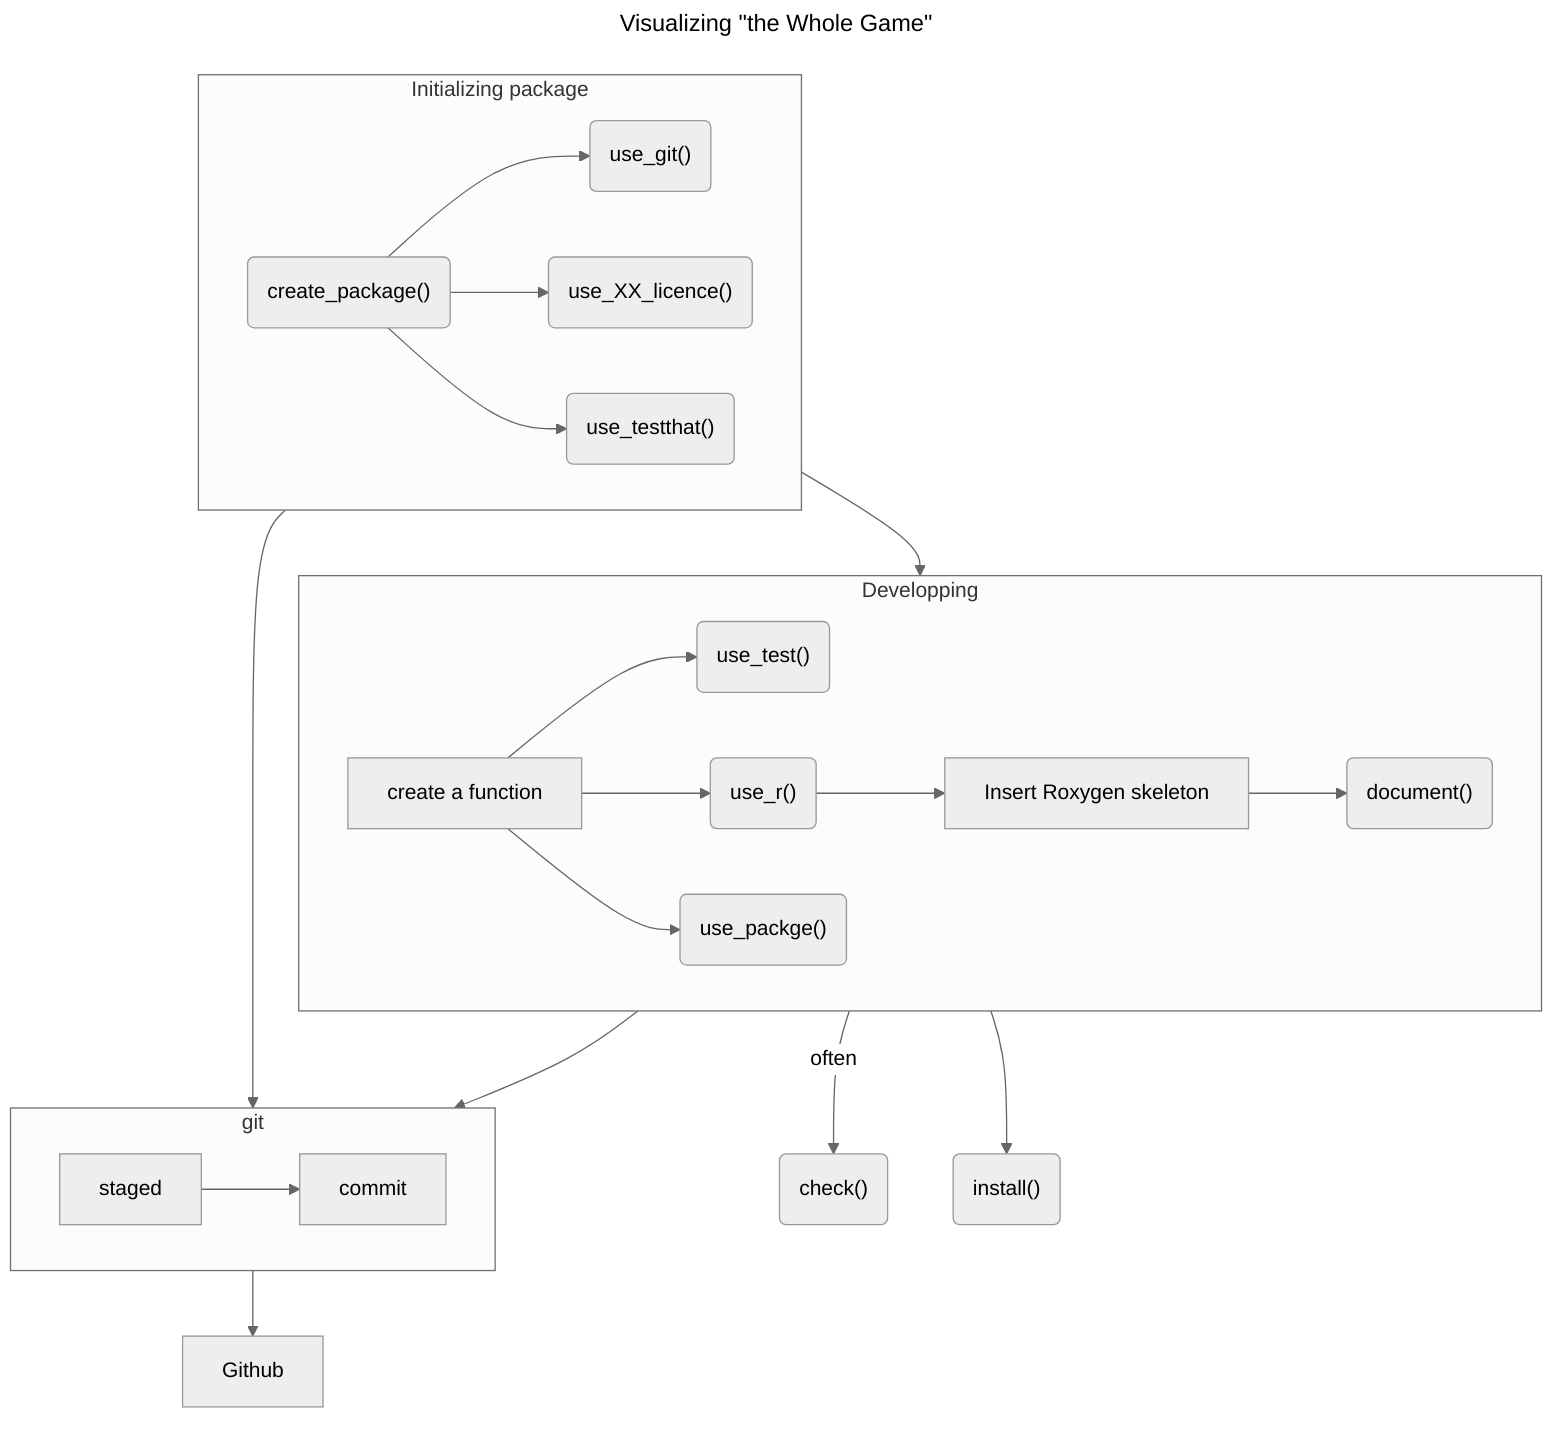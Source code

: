 ---
title: Visualizing "the Whole Game"
config:
  theme: neutral
#  theme: base
#  themeVariables:
#    fontSize: '20px'
#    fontFamily: 'Bitter'
#    primaryColor: "#00ff00"
#    primaryTextColor: '#000000'
#    primaryBorderColor: '#7C0000'
#    lineColor: '#F8B229'
#    secondaryColor: '#006100'
#    tertiaryColor: '#fff'
---
flowchart
    subgraph one[Initializing package]
        direction LR
        A("create_package()")-->C("use_git()")
        A-->B("use_XX_licence()")
        A--> Z("use_testthat()")
    end
    subgraph two[Developping]
        direction LR
        D[create a function]-->E("use_test()")
        D-->F("use_r()")
        D-->G("use_packge()")
        F-->H["Insert Roxygen skeleton"]
        H-->I("document()")
    end
    subgraph git
        staged --> commit
    end
    one --> two
    two -->|often| Y("check()")
    two --> X("install()")
    one --> git
    two --> git
    git --> Github
    click A href "https://usethis.r-lib.org/reference/create_package.html"
    click C href "https://usethis.r-lib.org/reference/use_git.html"
    click B href "https://usethis.r-lib.org/reference/licenses.html"
    click Z href "https://r-pkgs.org/Whole-game.html#use_testthat"
    click E href "https://usethis.r-lib.org/reference/use_r.html"
    click F href "https://usethis.r-lib.org/reference/use_r.html"
    click G href "https://usethis.r-lib.org/reference/use_package.html"
    click I href "https://devtools.r-lib.org/reference/document.html"
    click Y href "https://r-pkgs.org/Whole-game.html#check"
    click X href "https://devtools.r-lib.org/reference/install.html"